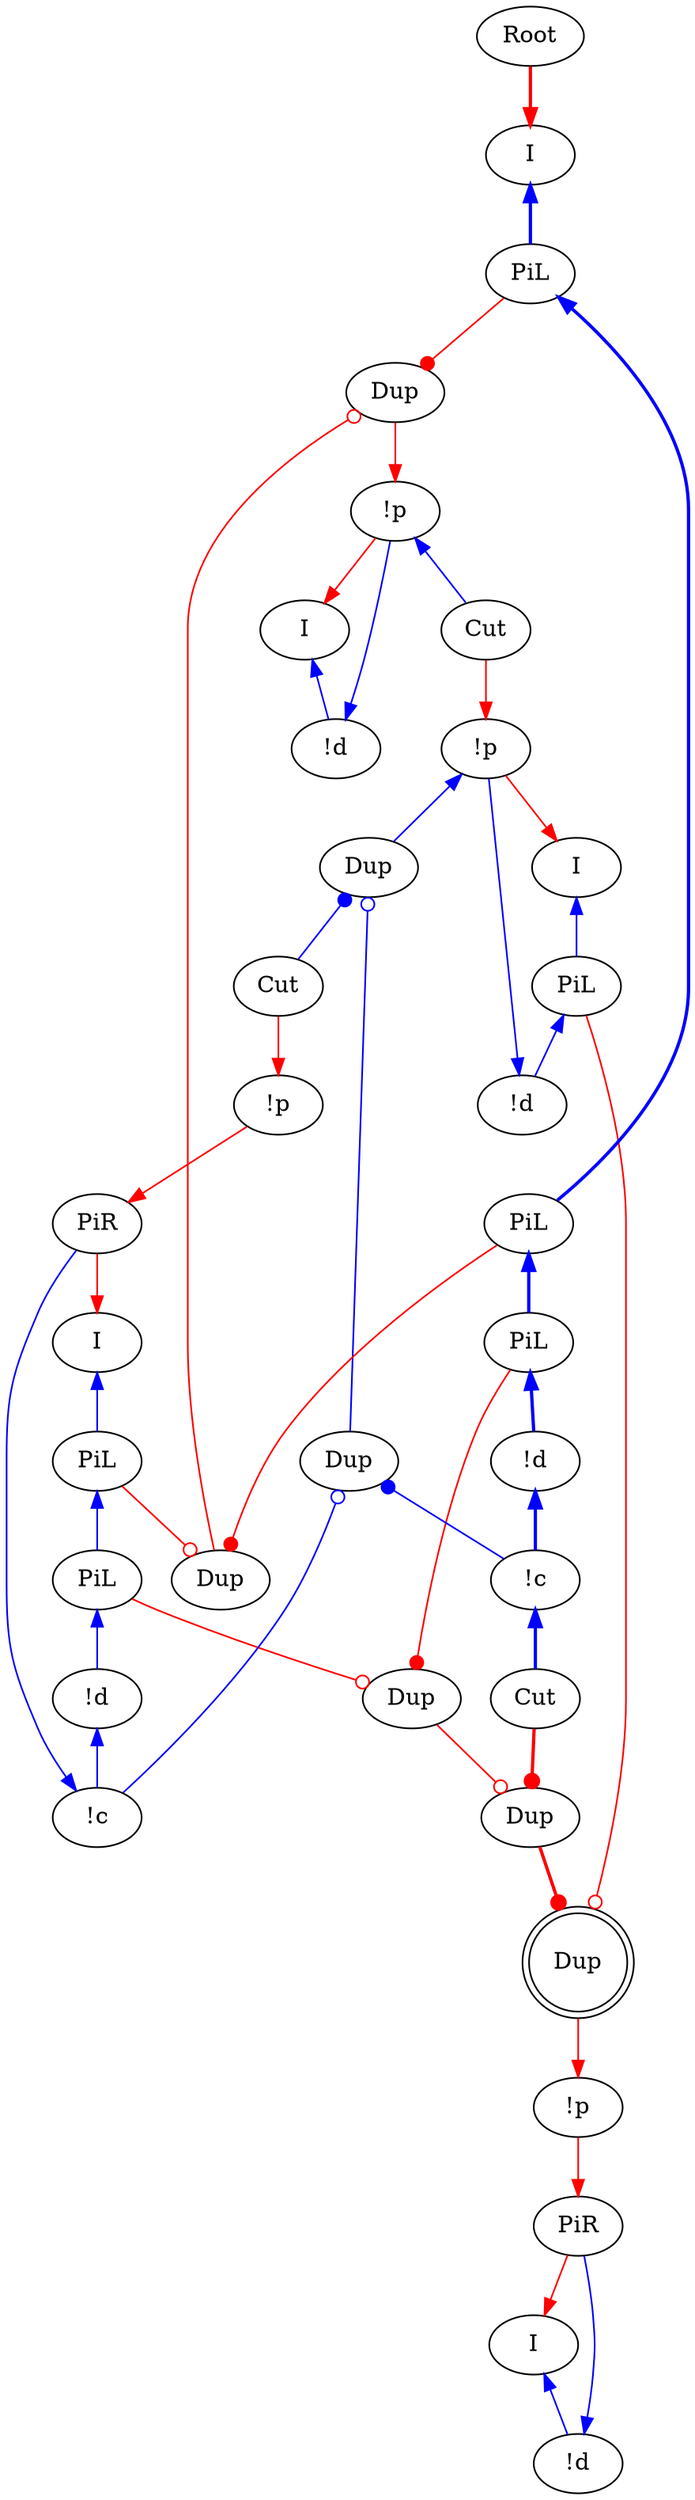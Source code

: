 digraph {
"Root0" [label="Root"]
"!p0" [label="!p"]
"I0" [label="I"]
"!d0" [label="!d"]
"!p1" [label="!p"]
"I1" [label="I"]
"!d1" [label="!d"]
"PiR0" [label="PiR"]
"!p2" [label="!p"]
"Cut0" [label="Cut"]
"!d2" [label="!d"]
"PiL0" [label="PiL"]
"I2" [label="I"]
"Dup0_0" [label="Dup",shape=doublecircle]
"I3" [label="I"]
"Dup1_0" [label="Dup"]
"Dup1_1" [label="Dup"]
"Dup1_2" [label="Dup"]
"!p3" [label="!p"]
"Cut1" [label="Cut"]
"PiR1" [label="PiR"]
"Cut2" [label="Cut"]
"!c0" [label="!c"]
"!c1" [label="!c"]
"!d3" [label="!d"]
"!d4" [label="!d"]
"PiL1" [label="PiL"]
"PiL2" [label="PiL"]
"PiL3" [label="PiL"]
"PiL4" [label="PiL"]
"I4" [label="I"]
"Dup2_0" [label="Dup"]
"Dup2_1" [label="Dup"]
"Dup2_2" [label="Dup"]
"PiL5" [label="PiL"]
"!p2" -> "I2"[color=red,tooltip="e11"]
"!d2" -> "!p2"[color=blue,tooltip="e13",dir=back]
"!p2" -> "Dup1_0"[color=blue,tooltip="e15",dir=back]
"PiL0" -> "!d2"[color=blue,tooltip="e17",dir=back]
"I2" -> "PiL0"[color=blue,tooltip="e19",dir=back]
"Dup1_1" -> "Dup0_0"[color=red,tooltip="e20",arrowhead=dot,penwidth=2]
"PiL0" -> "Dup0_0"[color=red,tooltip="e21",arrowhead=odot]
"Dup1_0" -> "Cut1"[color=blue,tooltip="e23",arrowtail=dot,dir=back]
"Dup1_0" -> "Dup2_0"[color=blue,tooltip="e25",arrowtail=odot,dir=back]
"Cut2" -> "Dup1_1"[color=red,tooltip="e30",arrowhead=dot,penwidth=2]
"Dup2_1" -> "Dup1_1"[color=red,tooltip="e31",arrowhead=odot]
"I3" -> "PiL5"[color=blue,tooltip="e32",penwidth=2,dir=back]
"PiL5" -> "Dup1_2"[color=red,tooltip="e34",arrowhead=dot]
"Dup2_2" -> "Dup1_2"[color=red,tooltip="e35",arrowhead=odot]
"Cut1" -> "!p3"[color=red,tooltip="e37"]
"!p3" -> "PiR1"[color=red,tooltip="e39"]
"!c0" -> "Cut2"[color=blue,tooltip="e40",penwidth=2,dir=back]
"!c1" -> "PiR1"[color=blue,tooltip="e41",dir=back]
"PiR1" -> "I4"[color=red,tooltip="e43"]
"!d3" -> "!c0"[color=blue,tooltip="e44",penwidth=2,dir=back]
"Dup2_0" -> "!c0"[color=blue,tooltip="e45",arrowtail=dot,dir=back]
"!d4" -> "!c1"[color=blue,tooltip="e46",dir=back]
"Dup2_0" -> "!c1"[color=blue,tooltip="e47",arrowtail=odot,dir=back]
"PiL1" -> "!d3"[color=blue,tooltip="e48",penwidth=2,dir=back]
"PiL2" -> "!d4"[color=blue,tooltip="e49",dir=back]
"PiL3" -> "PiL1"[color=blue,tooltip="e50",penwidth=2,dir=back]
"PiL4" -> "PiL2"[color=blue,tooltip="e51",dir=back]
"PiL1" -> "Dup2_1"[color=red,tooltip="e52",arrowhead=dot]
"PiL2" -> "Dup2_1"[color=red,tooltip="e53",arrowhead=odot]
"PiL5" -> "PiL3"[color=blue,tooltip="e54",penwidth=2,dir=back]
"I4" -> "PiL4"[color=blue,tooltip="e55",dir=back]
"PiL3" -> "Dup2_2"[color=red,tooltip="e56",arrowhead=dot]
"PiL4" -> "Dup2_2"[color=red,tooltip="e57",arrowhead=odot]
"Cut0" -> "!p2"[color=red,tooltip="e9"]
"!p1" -> "PiR0"[color=red,tooltip="hl2i"]
"Dup0_0" -> "!p1"[color=red,tooltip="hl2p"]
"!d1" -> "PiR0"[color=blue,tooltip="i",dir=back]
"I1" -> "!d1"[color=blue,tooltip="il",dir=back]
"PiR0" -> "I1"[color=red,tooltip="ir"]
"Root0" -> "I3"[color=red,tooltip="rettop",penwidth=2]
"!p0" -> "Cut0"[color=blue,tooltip="y2",dir=back]
"!d0" -> "!p0"[color=blue,tooltip="yj",dir=back]
"I0" -> "!d0"[color=blue,tooltip="yl2",dir=back]
"!p0" -> "I0"[color=red,tooltip="yli"]
"Dup1_2" -> "!p0"[color=red,tooltip="ylp"]
}
